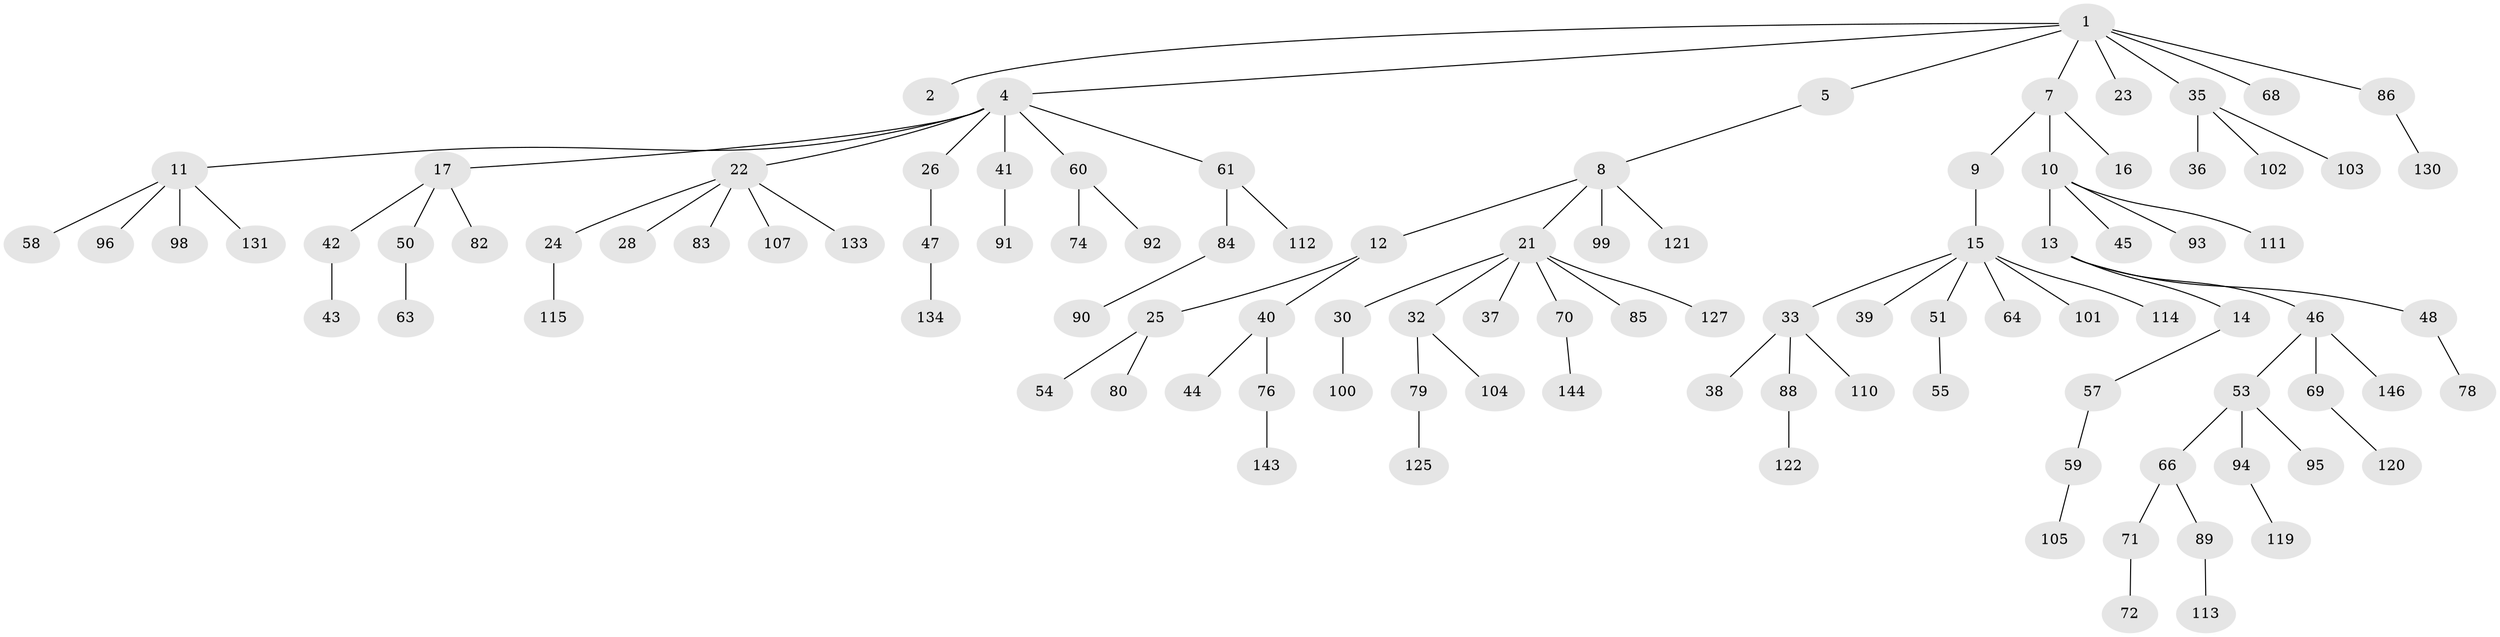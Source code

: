// original degree distribution, {6: 0.02027027027027027, 1: 0.5, 4: 0.07432432432432433, 3: 0.11486486486486487, 5: 0.0472972972972973, 2: 0.24324324324324326}
// Generated by graph-tools (version 1.1) at 2025/42/03/06/25 10:42:05]
// undirected, 104 vertices, 103 edges
graph export_dot {
graph [start="1"]
  node [color=gray90,style=filled];
  1 [super="+3"];
  2;
  4 [super="+6"];
  5 [super="+106"];
  7 [super="+117"];
  8;
  9;
  10 [super="+18"];
  11 [super="+31"];
  12 [super="+73"];
  13 [super="+34"];
  14;
  15 [super="+19"];
  16;
  17 [super="+20"];
  21 [super="+29"];
  22 [super="+65"];
  23;
  24 [super="+148"];
  25 [super="+49"];
  26 [super="+27"];
  28;
  30;
  32 [super="+141"];
  33;
  35 [super="+62"];
  36 [super="+132"];
  37;
  38 [super="+81"];
  39;
  40 [super="+75"];
  41;
  42 [super="+77"];
  43;
  44 [super="+56"];
  45;
  46;
  47 [super="+52"];
  48;
  50 [super="+118"];
  51;
  53 [super="+139"];
  54 [super="+67"];
  55;
  57 [super="+140"];
  58 [super="+142"];
  59 [super="+97"];
  60 [super="+135"];
  61;
  63 [super="+126"];
  64;
  66;
  68;
  69;
  70 [super="+128"];
  71 [super="+87"];
  72 [super="+138"];
  74;
  76;
  78;
  79;
  80;
  82;
  83;
  84;
  85;
  86;
  88 [super="+116"];
  89 [super="+108"];
  90 [super="+109"];
  91;
  92;
  93 [super="+129"];
  94;
  95;
  96;
  98;
  99;
  100;
  101;
  102;
  103;
  104 [super="+145"];
  105;
  107;
  110;
  111 [super="+136"];
  112;
  113;
  114;
  115;
  119 [super="+124"];
  120 [super="+123"];
  121;
  122;
  125;
  127;
  130 [super="+137"];
  131;
  133;
  134;
  143;
  144;
  146 [super="+147"];
  1 -- 2;
  1 -- 4;
  1 -- 7;
  1 -- 68;
  1 -- 86;
  1 -- 35;
  1 -- 5;
  1 -- 23;
  4 -- 11;
  4 -- 22;
  4 -- 26;
  4 -- 61;
  4 -- 17;
  4 -- 60;
  4 -- 41;
  5 -- 8;
  7 -- 9;
  7 -- 10;
  7 -- 16;
  8 -- 12;
  8 -- 21;
  8 -- 99;
  8 -- 121;
  9 -- 15;
  10 -- 13;
  10 -- 45;
  10 -- 111;
  10 -- 93;
  11 -- 58;
  11 -- 96;
  11 -- 98;
  11 -- 131;
  12 -- 25;
  12 -- 40;
  13 -- 14;
  13 -- 48;
  13 -- 46;
  14 -- 57;
  15 -- 39;
  15 -- 64;
  15 -- 114;
  15 -- 33;
  15 -- 51;
  15 -- 101;
  17 -- 50;
  17 -- 42;
  17 -- 82;
  21 -- 30;
  21 -- 32;
  21 -- 85;
  21 -- 37;
  21 -- 70;
  21 -- 127;
  22 -- 24;
  22 -- 28;
  22 -- 83;
  22 -- 107;
  22 -- 133;
  24 -- 115;
  25 -- 54;
  25 -- 80;
  26 -- 47;
  30 -- 100;
  32 -- 79;
  32 -- 104;
  33 -- 38;
  33 -- 88;
  33 -- 110;
  35 -- 36;
  35 -- 102;
  35 -- 103;
  40 -- 44;
  40 -- 76;
  41 -- 91;
  42 -- 43;
  46 -- 53;
  46 -- 69;
  46 -- 146;
  47 -- 134;
  48 -- 78;
  50 -- 63;
  51 -- 55;
  53 -- 66;
  53 -- 94;
  53 -- 95;
  57 -- 59;
  59 -- 105;
  60 -- 74;
  60 -- 92;
  61 -- 84;
  61 -- 112;
  66 -- 71;
  66 -- 89;
  69 -- 120;
  70 -- 144;
  71 -- 72;
  76 -- 143;
  79 -- 125;
  84 -- 90;
  86 -- 130;
  88 -- 122;
  89 -- 113;
  94 -- 119;
}
